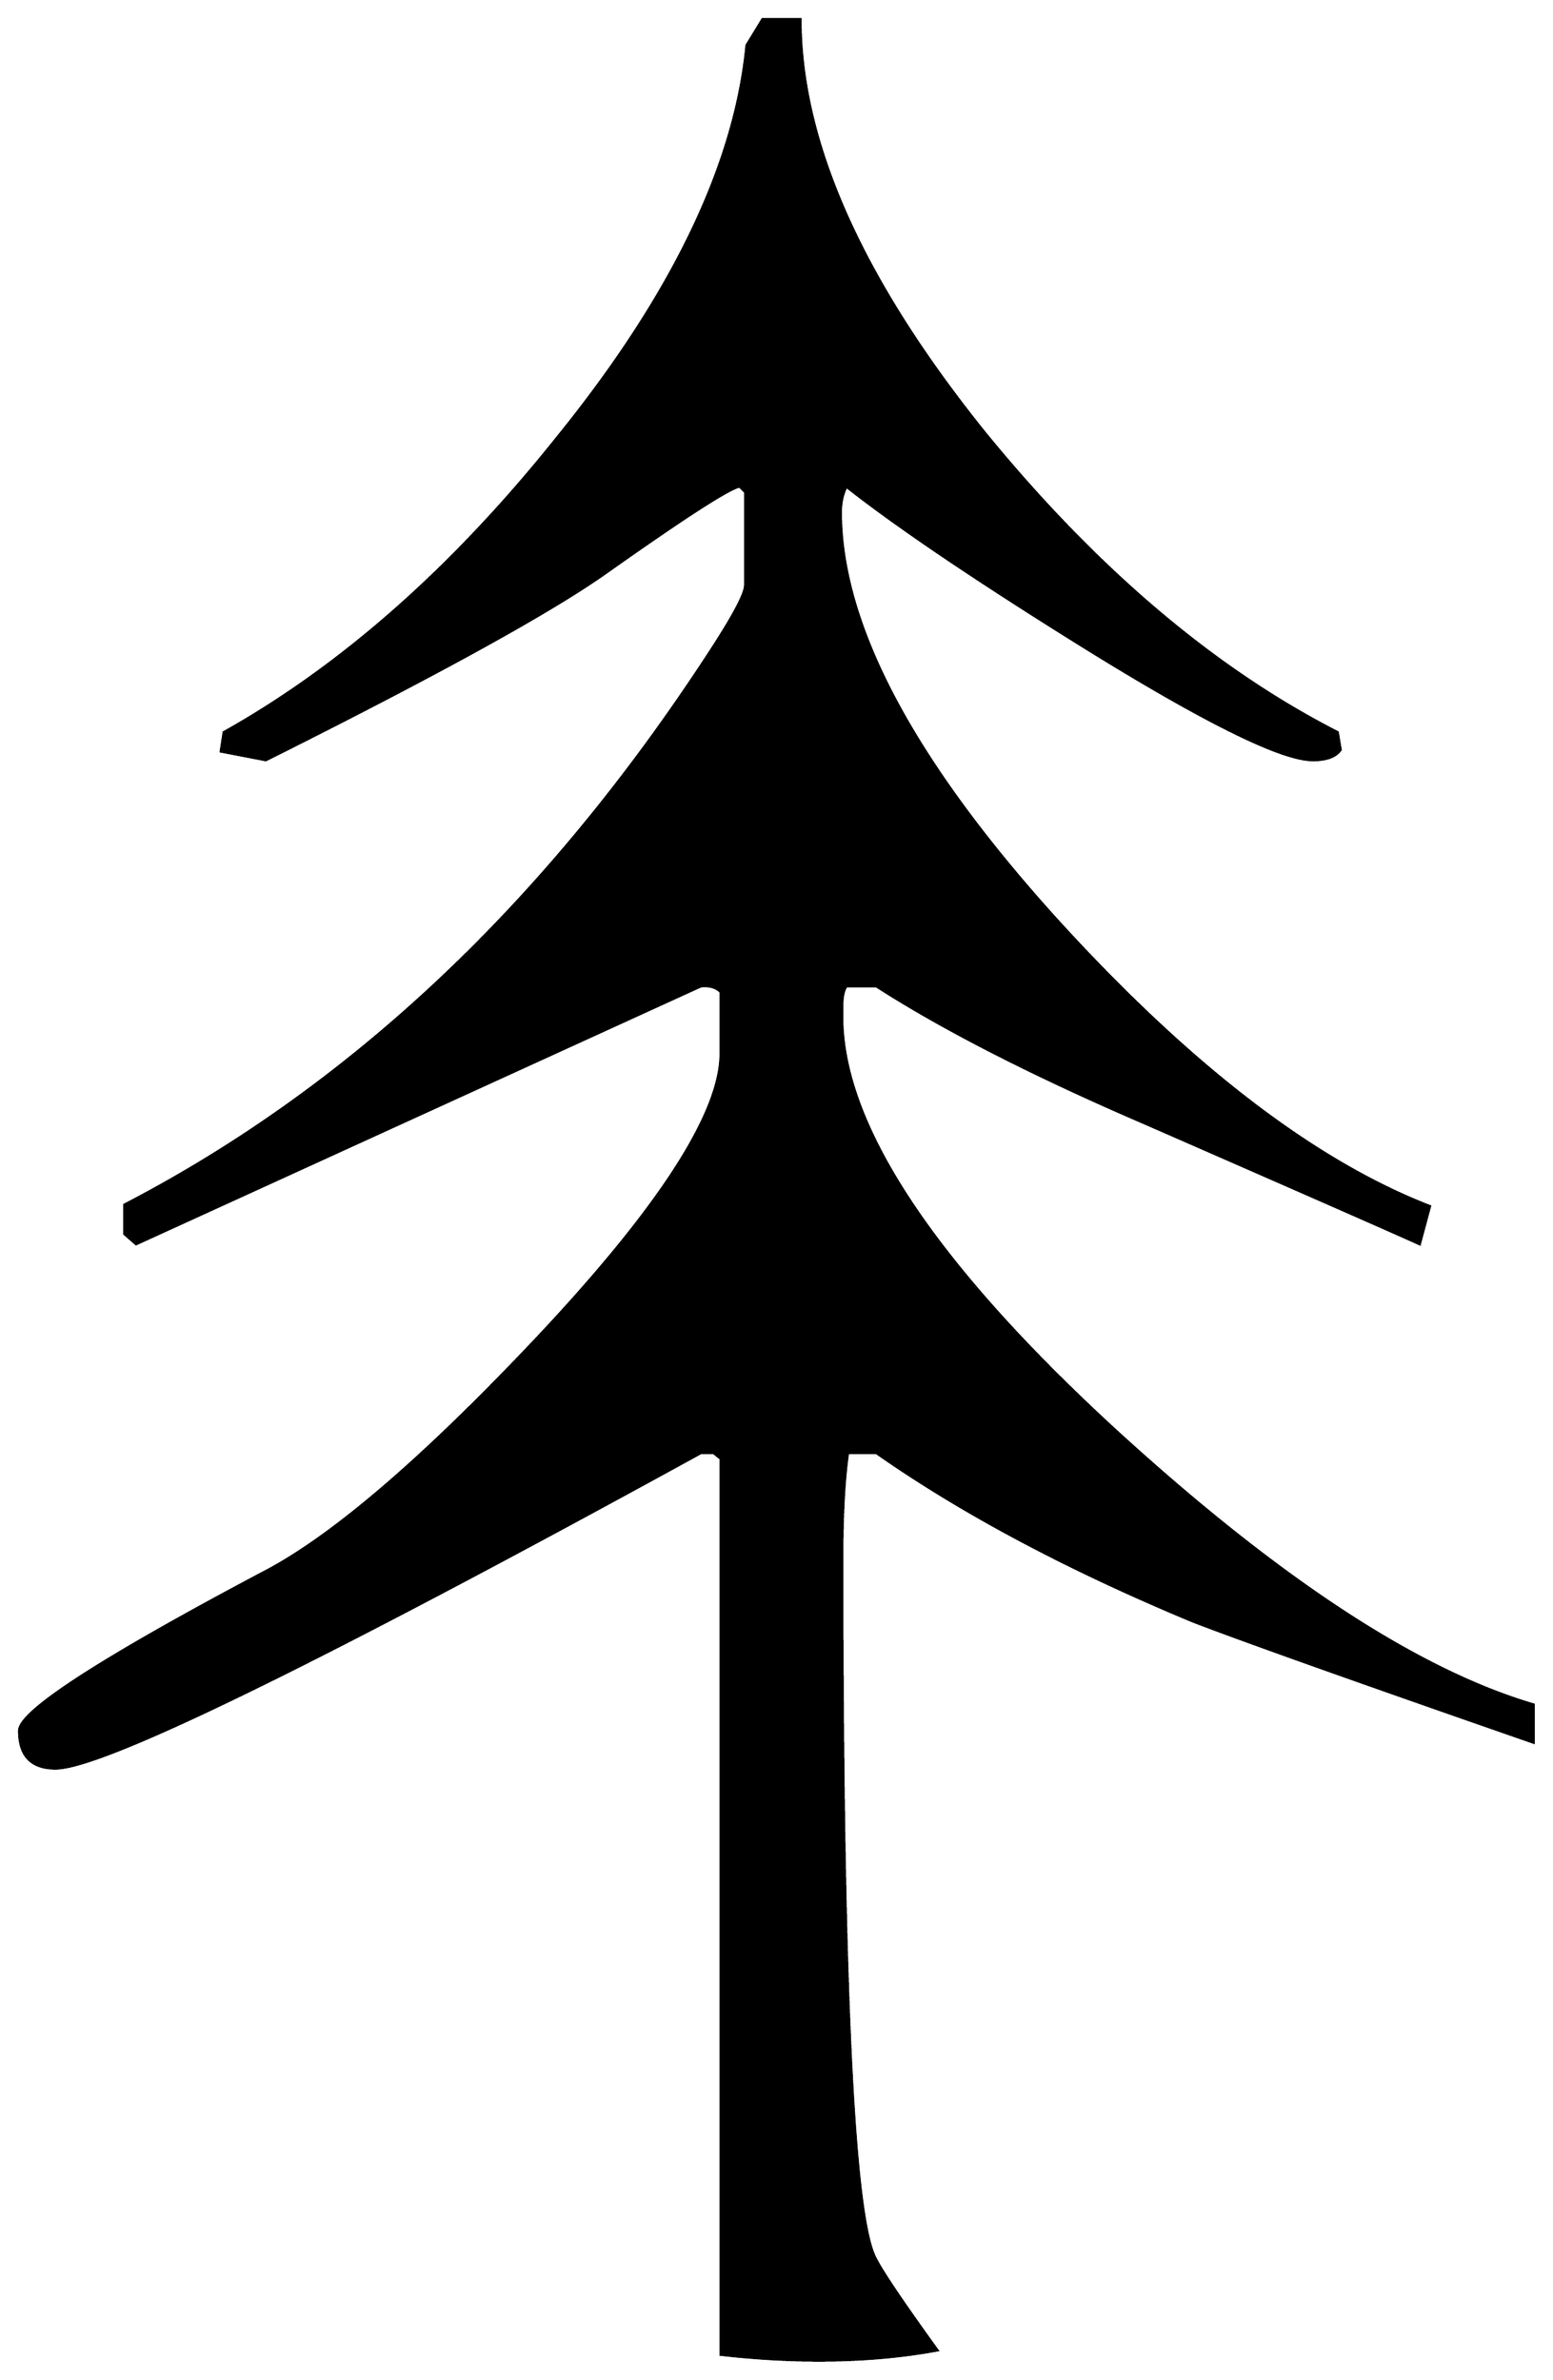 


\begin{tikzpicture}[y=0.80pt, x=0.80pt, yscale=-1.0, xscale=1.0, inner sep=0pt, outer sep=0pt]
\begin{scope}[shift={(100.0,1698.0)},nonzero rule]
  \path[draw=.,fill=.,line width=1.600pt] (1133.0,-191.0) ..
    controls (1010.333,-233.667) and (931.667,-261.667) ..
    (897.0,-275.0) .. controls (810.333,-311.0) and (737.0,-350.0)
    .. (677.0,-392.0) -- (657.0,-392.0) .. controls
    (654.333,-373.333) and (653.0,-349.0) .. (653.0,-319.0) ..
    controls (653.0,-30.333) and (660.333,131.0) .. (675.0,165.0) ..
    controls (678.333,173.0) and (693.0,195.0) .. (719.0,231.0) ..
    controls (693.667,235.667) and (666.333,238.0) .. (637.0,238.0) ..
    controls (615.0,238.0) and (592.333,236.667) .. (569.0,234.0) --
    (569.0,-388.0) -- (564.0,-392.0) -- (555.0,-392.0) ..
    controls (289.0,-246.0) and (139.667,-173.0) .. (107.0,-173.0)
    .. controls (90.333,-173.0) and (82.0,-181.667) .. (82.0,-199.0)
    .. controls (82.0,-212.333) and (138.667,-249.0) ..
    (252.0,-309.0) .. controls (299.333,-333.667) and (362.333,-387.667)
    .. (441.0,-471.0) .. controls (526.333,-561.667) and
    (569.0,-627.667) .. (569.0,-669.0) -- (569.0,-712.0) ..
    controls (565.667,-715.333) and (561.0,-716.667) .. (555.0,-716.0)
    -- (163.0,-537.0) -- (155.0,-544.0) -- (155.0,-564.0) ..
    controls (311.667,-645.333) and (446.333,-772.0) .. (559.0,-944.0)
    .. controls (577.0,-971.333) and (586.0,-988.0) ..
    (586.0,-994.0) -- (586.0,-1059.0) -- (582.0,-1063.0) ..
    controls (574.667,-1061.667) and (543.667,-1041.667) ..
    (489.0,-1003.0) .. controls (450.333,-975.667) and
    (371.667,-932.333) .. (253.0,-873.0) -- (222.0,-879.0) --
    (224.0,-892.0) .. controls (306.0,-938.0) and
    (383.0,-1006.0) .. (455.0,-1096.0) .. controls
    (535.0,-1194.667) and (579.0,-1285.667) .. (587.0,-1369.0) --
    (598.0,-1387.0) -- (624.0,-1387.0) .. controls
    (624.0,-1301.667) and (666.667,-1206.0) .. (752.0,-1100.0) ..
    controls (829.333,-1005.333) and (911.0,-936.0) ..
    (997.0,-892.0) -- (999.0,-880.0) .. controls (995.667,-875.333)
    and (989.333,-873.0) .. (980.0,-873.0) .. controls
    (958.0,-873.0) and (903.667,-900.0) .. (817.0,-954.0) ..
    controls (744.333,-999.333) and (690.667,-1035.667) ..
    (656.0,-1063.0) .. controls (653.333,-1057.667) and
    (652.0,-1051.667) .. (652.0,-1045.0) .. controls
    (652.0,-967.0) and (701.667,-873.0) .. (801.0,-763.0) ..
    controls (893.667,-661.0) and (980.333,-594.333) ..
    (1061.0,-563.0) -- (1054.0,-537.0) .. controls
    (1044.0,-541.667) and (980.333,-569.667) .. (863.0,-621.0) ..
    controls (785.667,-654.333) and (723.667,-686.0) .. (677.0,-716.0)
    -- (656.0,-716.0) .. controls (654.0,-713.333) and
    (653.0,-708.667) .. (653.0,-702.0) -- (653.0,-691.0) ..
    controls (655.0,-617.0) and (717.333,-523.333) .. (840.0,-410.0)
    .. controls (954.0,-305.333) and (1051.667,-241.0) ..
    (1133.0,-217.0) -- (1133.0,-191.0) -- cycle;
\end{scope}

\end{tikzpicture}

